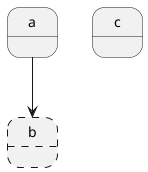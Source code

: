 {
  "sha1": "cqfd44wj4rymflbnjs7r5do7abpbvqz",
  "insertion": {
    "when": "2024-06-01T09:03:01.894Z",
    "url": "http://forum.plantuml.net/7464/eps-output-does-not-support-%23%23-dashed-states",
    "user": "plantuml@gmail.com"
  }
}
@startuml
state a
state b ##[dashed] {
}
state c

a --> b
@enduml

